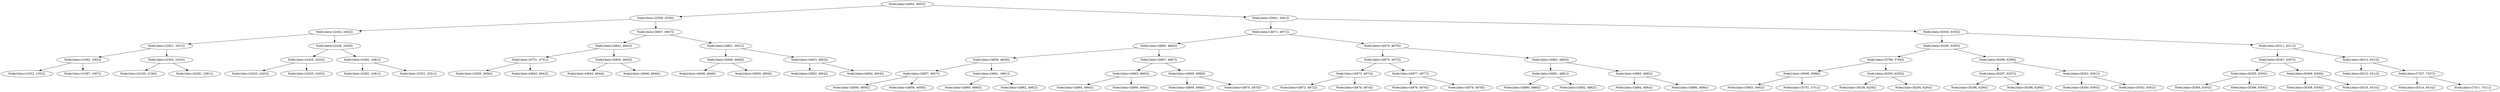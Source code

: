 digraph G{
625369166 [label="Node{data=[4855, 4855]}"]
625369166 -> 2117345164
2117345164 [label="Node{data=[2558, 2558]}"]
2117345164 -> 1686961608
1686961608 [label="Node{data=[2402, 2402]}"]
1686961608 -> 1203394043
1203394043 [label="Node{data=[2021, 2021]}"]
1203394043 -> 1374165330
1374165330 [label="Node{data=[1082, 1082]}"]
1374165330 -> 268350620
268350620 [label="Node{data=[1052, 1052]}"]
1374165330 -> 203385366
203385366 [label="Node{data=[1087, 1087]}"]
1203394043 -> 421520355
421520355 [label="Node{data=[2303, 2303]}"]
421520355 -> 145513243
145513243 [label="Node{data=[2100, 2100]}"]
421520355 -> 1913410758
1913410758 [label="Node{data=[2381, 2381]}"]
1686961608 -> 87351115
87351115 [label="Node{data=[2436, 2436]}"]
87351115 -> 1666331893
1666331893 [label="Node{data=[2434, 2434]}"]
1666331893 -> 156032775
156032775 [label="Node{data=[2433, 2433]}"]
1666331893 -> 427163788
427163788 [label="Node{data=[2435, 2435]}"]
87351115 -> 983255662
983255662 [label="Node{data=[2482, 2482]}"]
983255662 -> 1209803860
1209803860 [label="Node{data=[2481, 2481]}"]
983255662 -> 658996919
658996919 [label="Node{data=[2551, 2551]}"]
2117345164 -> 245135539
245135539 [label="Node{data=[4847, 4847]}"]
245135539 -> 1857325876
1857325876 [label="Node{data=[4843, 4843]}"]
1857325876 -> 1193487410
1193487410 [label="Node{data=[4751, 4751]}"]
1193487410 -> 1527599271
1527599271 [label="Node{data=[2656, 2656]}"]
1193487410 -> 918155925
918155925 [label="Node{data=[4842, 4842]}"]
1857325876 -> 2082353757
2082353757 [label="Node{data=[4845, 4845]}"]
2082353757 -> 570606416
570606416 [label="Node{data=[4844, 4844]}"]
2082353757 -> 322643935
322643935 [label="Node{data=[4846, 4846]}"]
245135539 -> 1794065015
1794065015 [label="Node{data=[4851, 4851]}"]
1794065015 -> 1743657389
1743657389 [label="Node{data=[4849, 4849]}"]
1743657389 -> 1405247043
1405247043 [label="Node{data=[4848, 4848]}"]
1743657389 -> 428711483
428711483 [label="Node{data=[4850, 4850]}"]
1794065015 -> 157387655
157387655 [label="Node{data=[4853, 4853]}"]
157387655 -> 517326967
517326967 [label="Node{data=[4852, 4852]}"]
157387655 -> 1596243368
1596243368 [label="Node{data=[4854, 4854]}"]
625369166 -> 716020785
716020785 [label="Node{data=[5661, 5661]}"]
716020785 -> 789911376
789911376 [label="Node{data=[4871, 4871]}"]
789911376 -> 523494581
523494581 [label="Node{data=[4863, 4863]}"]
523494581 -> 1694552838
1694552838 [label="Node{data=[4859, 4859]}"]
1694552838 -> 587896707
587896707 [label="Node{data=[4857, 4857]}"]
587896707 -> 614644517
614644517 [label="Node{data=[4856, 4856]}"]
587896707 -> 607450440
607450440 [label="Node{data=[4858, 4858]}"]
1694552838 -> 1196395051
1196395051 [label="Node{data=[4861, 4861]}"]
1196395051 -> 806267854
806267854 [label="Node{data=[4860, 4860]}"]
1196395051 -> 29640057
29640057 [label="Node{data=[4862, 4862]}"]
523494581 -> 47808188
47808188 [label="Node{data=[4867, 4867]}"]
47808188 -> 964473374
964473374 [label="Node{data=[4865, 4865]}"]
964473374 -> 2087267876
2087267876 [label="Node{data=[4864, 4864]}"]
964473374 -> 1596281693
1596281693 [label="Node{data=[4866, 4866]}"]
47808188 -> 381741723
381741723 [label="Node{data=[4869, 4869]}"]
381741723 -> 1248876063
1248876063 [label="Node{data=[4868, 4868]}"]
381741723 -> 2145212795
2145212795 [label="Node{data=[4870, 4870]}"]
789911376 -> 169300582
169300582 [label="Node{data=[4879, 4879]}"]
169300582 -> 454227341
454227341 [label="Node{data=[4875, 4875]}"]
454227341 -> 1402636382
1402636382 [label="Node{data=[4873, 4873]}"]
1402636382 -> 1176045015
1176045015 [label="Node{data=[4872, 4872]}"]
1402636382 -> 1982720784
1982720784 [label="Node{data=[4874, 4874]}"]
454227341 -> 2057295557
2057295557 [label="Node{data=[4877, 4877]}"]
2057295557 -> 2101373360
2101373360 [label="Node{data=[4876, 4876]}"]
2057295557 -> 1945762930
1945762930 [label="Node{data=[4878, 4878]}"]
169300582 -> 1779821686
1779821686 [label="Node{data=[4883, 4883]}"]
1779821686 -> 1849173519
1849173519 [label="Node{data=[4881, 4881]}"]
1849173519 -> 281796497
281796497 [label="Node{data=[4880, 4880]}"]
1849173519 -> 745384854
745384854 [label="Node{data=[4882, 4882]}"]
1779821686 -> 1767806001
1767806001 [label="Node{data=[4885, 4885]}"]
1767806001 -> 1182392139
1182392139 [label="Node{data=[4884, 4884]}"]
1767806001 -> 134260546
134260546 [label="Node{data=[4886, 4886]}"]
716020785 -> 1240505551
1240505551 [label="Node{data=[6303, 6303]}"]
1240505551 -> 1410496220
1410496220 [label="Node{data=[6295, 6295]}"]
1410496220 -> 1553561746
1553561746 [label="Node{data=[5784, 5784]}"]
1553561746 -> 1362034420
1362034420 [label="Node{data=[5698, 5698]}"]
1362034420 -> 485824250
485824250 [label="Node{data=[5663, 5663]}"]
1362034420 -> 1536567086
1536567086 [label="Node{data=[5751, 5751]}"]
1553561746 -> 1281132838
1281132838 [label="Node{data=[6293, 6293]}"]
1281132838 -> 1780680455
1780680455 [label="Node{data=[6238, 6238]}"]
1281132838 -> 1591058047
1591058047 [label="Node{data=[6294, 6294]}"]
1410496220 -> 873491932
873491932 [label="Node{data=[6299, 6299]}"]
873491932 -> 481150913
481150913 [label="Node{data=[6297, 6297]}"]
481150913 -> 1850011756
1850011756 [label="Node{data=[6296, 6296]}"]
481150913 -> 479247805
479247805 [label="Node{data=[6298, 6298]}"]
873491932 -> 727276926
727276926 [label="Node{data=[6301, 6301]}"]
727276926 -> 1496843291
1496843291 [label="Node{data=[6300, 6300]}"]
727276926 -> 280381632
280381632 [label="Node{data=[6302, 6302]}"]
1240505551 -> 164786750
164786750 [label="Node{data=[6311, 6311]}"]
164786750 -> 1753316567
1753316567 [label="Node{data=[6307, 6307]}"]
1753316567 -> 1904260352
1904260352 [label="Node{data=[6305, 6305]}"]
1904260352 -> 1397883832
1397883832 [label="Node{data=[6304, 6304]}"]
1904260352 -> 1225508974
1225508974 [label="Node{data=[6306, 6306]}"]
1753316567 -> 705651292
705651292 [label="Node{data=[6309, 6309]}"]
705651292 -> 1582561960
1582561960 [label="Node{data=[6308, 6308]}"]
705651292 -> 501185817
501185817 [label="Node{data=[6310, 6310]}"]
164786750 -> 176201332
176201332 [label="Node{data=[6313, 6313]}"]
176201332 -> 1540100346
1540100346 [label="Node{data=[6312, 6312]}"]
176201332 -> 445331345
445331345 [label="Node{data=[7357, 7357]}"]
445331345 -> 2094708332
2094708332 [label="Node{data=[6314, 6314]}"]
445331345 -> 1915221181
1915221181 [label="Node{data=[7411, 7411]}"]
}